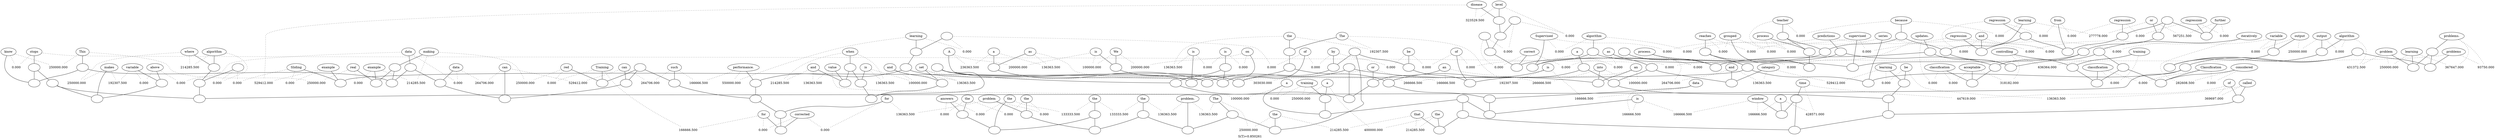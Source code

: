 graph "tree" {
label="S(T)=0.850261";
0 [label="This"];
1 [label="is"];
2 [label="called"];
3 [label="supervised"];
4 [label="learning"];
5 [label="because"];
6 [label="the"];
7 [label="process"];
8 [label="of"];
9 [label="learning"];
10 [label="an"];
11 [label="algorithm"];
12 [label="from"];
13 [label="a"];
14 [label="set"];
15 [label="of"];
16 [label="training"];
17 [label="data"];
18 [label="can"];
19 [label="be"];
20 [label="considered"];
21 [label="as"];
22 [label="a"];
23 [label="teacher"];
24 [label="controlling"];
25 [label="the"];
26 [label="learning"];
27 [label="process."];
28 [label="We"];
29 [label="know"];
30 [label="the"];
31 [label="correct"];
32 [label="answers"];
33 [label="the"];
34 [label="algorithm"];
35 [label="iteratively"];
36 [label="makes"];
37 [label="predictions"];
38 [label="on"];
39 [label="the"];
40 [label="training"];
41 [label="data"];
42 [label="and"];
43 [label="is"];
44 [label="corrected"];
45 [label="by"];
46 [label="making"];
47 [label="updates."];
48 [label="Training"];
49 [label="stops"];
50 [label="when"];
51 [label="the"];
52 [label="algorithm"];
53 [label="reaches"];
54 [label="an"];
55 [label="acceptable"];
56 [label="level"];
57 [label="of"];
58 [label="performance."];
59 [label="Supervised"];
60 [label="learning"];
61 [label="problems"];
62 [label="can"];
63 [label="be"];
64 [label="further"];
65 [label="grouped"];
66 [label="into"];
67 [label="regression"];
68 [label="and"];
69 [label="classification"];
70 [label="problems."];
71 [label="Classification"];
72 [label="The"];
73 [label="classification"];
74 [label="problem"];
75 [label="is"];
76 [label="that"];
77 [label="the"];
78 [label="output"];
79 [label="variable"];
80 [label="is"];
81 [label="a"];
82 [label="category"];
83 [label="for"];
84 [label="example"];
85 [label="red"];
86 [label="and"];
87 [label=""];
88 [label="or"];
89 [label=""];
90 [label="and"];
91 [label=""];
92 [label="disease"];
93 [label="regression"];
94 [label="A"];
95 [label="regression"];
96 [label="problem"];
97 [label="where"];
98 [label="the"];
99 [label="output"];
100 [label="variable"];
101 [label="is"];
102 [label="a"];
103 [label="real"];
104 [label="value"];
105 [label="such"];
106 [label="as"];
107 [label=""];
108 [label="or"];
109 [label=""];
110 [label="The"];
111 [label="above"];
112 [label="example"];
113 [label="is"];
114 [label="a"];
115 [label="regression"];
116 [label="problem."];
117 [label="Sliding"];
118 [label="window"];
119 [label="for"];
120 [label="time"];
121 [label="series"];
122 [label="data"];
123 [label=""];
124 [label=""];
125 [label=""];
126 [label=""];
127 [label=""];
128 [label=""];
129 [label=""];
130 [label=""];
131 [label=""];
132 [label=""];
133 [label=""];
134 [label=""];
135 [label=""];
136 [label=""];
137 [label=""];
138 [label=""];
139 [label=""];
140 [label=""];
141 [label=""];
142 [label=""];
143 [label=""];
144 [label=""];
145 [label=""];
146 [label=""];
147 [label=""];
148 [label=""];
149 [label=""];
150 [label=""];
151 [label=""];
152 [label=""];
153 [label=""];
154 [label=""];
155 [label=""];
156 [label=""];
157 [label=""];
158 [label=""];
159 [label=""];
160 [label=""];
161 [label=""];
162 [label=""];
163 [label=""];
164 [label=""];
165 [label=""];
166 [label=""];
167 [label=""];
168 [label=""];
169 [label=""];
170 [label=""];
171 [label=""];
172 [label=""];
173 [label=""];
174 [label=""];
175 [label=""];
176 [label=""];
177 [label=""];
178 [label=""];
179 [label=""];
180 [label=""];
181 [label=""];
182 [label=""];
183 [label=""];
184 [label=""];
185 [label=""];
186 [label=""];
187 [label=""];
188 [label=""];
189 [label=""];
190 [label=""];
191 [label=""];
192 [label=""];
193 [label=""];
194 [label=""];
195 [label=""];
196 [label=""];
197 [label=""];
198 [label=""];
199 [label=""];
200 [label=""];
201 [label=""];
202 [label=""];
203 [label=""];
204 [label=""];
205 [label=""];
206 [label=""];
207 [label=""];
208 [label=""];
209 [label=""];
210 [label=""];
211 [label=""];
212 [label=""];
213 [label=""];
214 [label=""];
215 [label=""];
216 [label=""];
217 [label=""];
218 [label=""];
219 [label=""];
220 [label=""];
221 [label=""];
222 [label=""];
223 [label=""];
224 [label=""];
225 [label=""];
226 [label=""];
227 [label=""];
228 [label=""];
229 [label=""];
230 [label=""];
231 [label=""];
232 [label=""];
233 [label=""];
234 [label=""];
235 [label=""];
236 [label=""];
237 [label=""];
238 [label=""];
239 [label=""];
240 [label=""];
241 [label=""];
242 [label=""];
243 [label=""];
0 -- 131 [weight="2"];
1 -- 152 [weight="2"];
2 -- 136 [weight="2"];
3 -- 219 [weight="2"];
4 -- 144 [weight="2"];
5 -- 182 [weight="2"];
6 -- 199 [weight="2"];
7 -- 164 [weight="2"];
8 -- 136 [weight="2"];
9 -- 185 [weight="2"];
10 -- 224 [weight="2"];
11 -- 176 [weight="2"];
12 -- 192 [weight="2"];
13 -- 156 [weight="2"];
14 -- 174 [weight="2"];
15 -- 228 [weight="2"];
16 -- 167 [weight="2"];
17 -- 191 [weight="2"];
18 -- 181 [weight="2"];
19 -- 142 [weight="2"];
20 -- 160 [weight="2"];
21 -- 147 [weight="2"];
22 -- 189 [weight="2"];
23 -- 159 [weight="2"];
24 -- 167 [weight="2"];
25 -- 209 [weight="2"];
26 -- 188 [weight="2"];
27 -- 223 [weight="2"];
28 -- 227 [weight="2"];
29 -- 197 [weight="2"];
30 -- 243 [weight="2"];
31 -- 238 [weight="2"];
32 -- 172 [weight="2"];
33 -- 172 [weight="2"];
34 -- 138 [weight="2"];
35 -- 123 [weight="2"];
36 -- 242 [weight="2"];
37 -- 132 [weight="2"];
38 -- 235 [weight="2"];
39 -- 236 [weight="2"];
40 -- 171 [weight="2"];
41 -- 204 [weight="2"];
42 -- 168 [weight="2"];
43 -- 175 [weight="2"];
44 -- 232 [weight="2"];
45 -- 215 [weight="2"];
46 -- 200 [weight="2"];
47 -- 216 [weight="2"];
48 -- 234 [weight="2"];
49 -- 165 [weight="2"];
50 -- 128 [weight="2"];
51 -- 225 [weight="2"];
52 -- 141 [weight="2"];
53 -- 124 [weight="2"];
54 -- 190 [weight="2"];
55 -- 193 [weight="2"];
56 -- 139 [weight="2"];
57 -- 214 [weight="2"];
58 -- 150 [weight="2"];
59 -- 186 [weight="2"];
60 -- 127 [weight="2"];
61 -- 194 [weight="2"];
62 -- 231 [weight="2"];
63 -- 144 [weight="2"];
64 -- 146 [weight="2"];
65 -- 229 [weight="2"];
66 -- 224 [weight="2"];
67 -- 177 [weight="2"];
68 -- 213 [weight="2"];
69 -- 193 [weight="2"];
70 -- 126 [weight="2"];
71 -- 160 [weight="2"];
72 -- 134 [weight="2"];
73 -- 195 [weight="2"];
74 -- 225 [weight="2"];
75 -- 161 [weight="2"];
76 -- 243 [weight="2"];
77 -- 237 [weight="2"];
78 -- 158 [weight="2"];
79 -- 158 [weight="2"];
80 -- 227 [weight="2"];
81 -- 217 [weight="2"];
82 -- 168 [weight="2"];
83 -- 232 [weight="2"];
84 -- 226 [weight="2"];
85 -- 234 [weight="2"];
86 -- 221 [weight="2"];
87 -- 202 [weight="2"];
88 -- 190 [weight="2"];
89 -- 187 [weight="2"];
90 -- 174 [weight="2"];
91 -- 127 [weight="2"];
92 -- 139 [weight="2"];
93 -- 146 [weight="2"];
94 -- 198 [weight="2"];
95 -- 213 [weight="2"];
96 -- 188 [weight="2"];
97 -- 141 [weight="2"];
98 -- 134 [weight="2"];
99 -- 138 [weight="2"];
100 -- 149 [weight="2"];
101 -- 162 [weight="2"];
102 -- 171 [weight="2"];
103 -- 226 [weight="2"];
104 -- 221 [weight="2"];
105 -- 153 [weight="2"];
106 -- 189 [weight="2"];
107 -- 196 [weight="2"];
108 -- 163 [weight="2"];
109 -- 223 [weight="2"];
110 -- 170 [weight="2"];
111 -- 149 [weight="2"];
112 -- 218 [weight="2"];
113 -- 207 [weight="2"];
114 -- 239 [weight="2"];
115 -- 137 [weight="2"];
116 -- 240 [weight="2"];
117 -- 218 [weight="2"];
118 -- 239 [weight="2"];
119 -- 205 [weight="2"];
120 -- 133 [weight="2"];
121 -- 183 [weight="2"];
122 -- 178 [weight="2"];
123 -- 145 [weight="2"];
123 -- 157 [weight="2"];
124 -- 155 [weight="2"];
124 -- 229 [weight="2"];
125 -- 142 [weight="2"];
125 -- 215 [weight="2"];
125 -- 237 [weight="2"];
126 -- 188 [weight="2"];
126 -- 194 [weight="2"];
127 -- 130 [weight="2"];
128 -- 175 [weight="2"];
128 -- 221 [weight="2"];
129 -- 198 [weight="2"];
129 -- 208 [weight="2"];
129 -- 224 [weight="2"];
130 -- 150 [weight="2"];
130 -- 228 [weight="2"];
131 -- 197 [weight="2"];
131 -- 212 [weight="2"];
132 -- 157 [weight="2"];
132 -- 186 [weight="2"];
133 -- 222 [weight="2"];
133 -- 239 [weight="2"];
134 -- 151 [weight="2"];
135 -- 152 [weight="2"];
135 -- 173 [weight="2"];
135 -- 179 [weight="2"];
136 -- 211 [weight="2"];
137 -- 192 [weight="2"];
137 -- 213 [weight="2"];
138 -- 201 [weight="2"];
139 -- 187 [weight="2"];
140 -- 146 [weight="2"];
140 -- 163 [weight="2"];
140 -- 177 [weight="2"];
141 -- 202 [weight="2"];
142 -- 214 [weight="2"];
143 -- 154 [weight="2"];
143 -- 194 [weight="2"];
143 -- 201 [weight="2"];
144 -- 203 [weight="2"];
145 -- 160 [weight="2"];
145 -- 195 [weight="2"];
147 -- 166 [weight="2"];
147 -- 168 [weight="2"];
148 -- 153 [weight="2"];
148 -- 181 [weight="2"];
148 -- 234 [weight="2"];
149 -- 242 [weight="2"];
150 -- 180 [weight="2"];
151 -- 152 [weight="2"];
151 -- 161 [weight="2"];
153 -- 180 [weight="2"];
154 -- 183 [weight="2"];
154 -- 233 [weight="2"];
155 -- 183 [weight="2"];
155 -- 218 [weight="2"];
156 -- 166 [weight="2"];
156 -- 214 [weight="2"];
157 -- 193 [weight="2"];
158 -- 201 [weight="2"];
159 -- 164 [weight="2"];
159 -- 220 [weight="2"];
161 -- 178 [weight="2"];
162 -- 173 [weight="2"];
162 -- 235 [weight="2"];
163 -- 184 [weight="2"];
164 -- 229 [weight="2"];
165 -- 197 [weight="2"];
165 -- 210 [weight="2"];
166 -- 203 [weight="2"];
167 -- 195 [weight="2"];
169 -- 206 [weight="2"];
169 -- 207 [weight="2"];
169 -- 217 [weight="2"];
170 -- 237 [weight="2"];
170 -- 240 [weight="2"];
171 -- 217 [weight="2"];
172 -- 209 [weight="2"];
173 -- 208 [weight="2"];
174 -- 179 [weight="2"];
175 -- 179 [weight="2"];
176 -- 186 [weight="2"];
176 -- 219 [weight="2"];
177 -- 192 [weight="2"];
178 -- 207 [weight="2"];
180 -- 205 [weight="2"];
181 -- 231 [weight="2"];
182 -- 185 [weight="2"];
182 -- 220 [weight="2"];
184 -- 219 [weight="2"];
184 -- 230 [weight="2"];
185 -- 230 [weight="2"];
187 -- 196 [weight="2"];
189 -- 198 [weight="2"];
190 -- 208 [weight="2"];
191 -- 204 [weight="2"];
191 -- 212 [weight="2"];
196 -- 238 [weight="2"];
199 -- 209 [weight="2"];
199 -- 241 [weight="2"];
200 -- 212 [weight="2"];
200 -- 226 [weight="2"];
202 -- 233 [weight="2"];
203 -- 211 [weight="2"];
204 -- 231 [weight="2"];
205 -- 232 [weight="2"];
206 -- 222 [weight="2"];
206 -- 243 [weight="2"];
210 -- 233 [weight="2"];
210 -- 242 [weight="2"];
211 -- 222 [weight="2"];
215 -- 228 [weight="2"];
216 -- 223 [weight="2"];
216 -- 230 [weight="2"];
220 -- 238 [weight="2"];
225 -- 241 [weight="2"];
227 -- 235 [weight="2"];
236 -- 240 [weight="2"];
236 -- 241 [weight="2"];
0 -- 10244 [style="dotted"];
103 -- 10244 [style="dotted"];
10244 [label="250000.000",color="white"];
103 -- 10245 [style="dotted"];
84 -- 10245 [style="dotted"];
10245 [label="0.000",color="white"];
84 -- 10246 [style="dotted"];
46 -- 10246 [style="dotted"];
10246 [label="214285.500",color="white"];
46 -- 10247 [style="dotted"];
85 -- 10247 [style="dotted"];
10247 [label="250000.000",color="white"];
85 -- 10248 [style="dotted"];
48 -- 10248 [style="dotted"];
10248 [label="0.000",color="white"];
48 -- 10249 [style="dotted"];
83 -- 10249 [style="dotted"];
10249 [label="166666.500",color="white"];
83 -- 10250 [style="dotted"];
44 -- 10250 [style="dotted"];
10250 [label="0.000",color="white"];
44 -- 10251 [style="dotted"];
119 -- 10251 [style="dotted"];
10251 [label="0.000",color="white"];
119 -- 10252 [style="dotted"];
74 -- 10252 [style="dotted"];
10252 [label="136363.500",color="white"];
74 -- 10253 [style="dotted"];
51 -- 10253 [style="dotted"];
10253 [label="0.000",color="white"];
51 -- 10254 [style="dotted"];
33 -- 10254 [style="dotted"];
10254 [label="0.000",color="white"];
33 -- 10255 [style="dotted"];
32 -- 10255 [style="dotted"];
10255 [label="0.000",color="white"];
32 -- 10256 [style="dotted"];
25 -- 10256 [style="dotted"];
10256 [label="0.000",color="white"];
25 -- 10257 [style="dotted"];
6 -- 10257 [style="dotted"];
10257 [label="133333.500",color="white"];
6 -- 10258 [style="dotted"];
39 -- 10258 [style="dotted"];
10258 [label="133333.500",color="white"];
39 -- 10259 [style="dotted"];
116 -- 10259 [style="dotted"];
10259 [label="136363.500",color="white"];
116 -- 10260 [style="dotted"];
110 -- 10260 [style="dotted"];
10260 [label="136363.500",color="white"];
110 -- 10261 [style="dotted"];
77 -- 10261 [style="dotted"];
10261 [label="250000.000",color="white"];
77 -- 10262 [style="dotted"];
76 -- 10262 [style="dotted"];
10262 [label="214285.500",color="white"];
76 -- 10263 [style="dotted"];
30 -- 10263 [style="dotted"];
10263 [label="214285.500",color="white"];
30 -- 10264 [style="dotted"];
102 -- 10264 [style="dotted"];
10264 [label="400000.000",color="white"];
102 -- 10265 [style="dotted"];
40 -- 10265 [style="dotted"];
10265 [label="250000.000",color="white"];
40 -- 10266 [style="dotted"];
81 -- 10266 [style="dotted"];
10266 [label="0.000",color="white"];
81 -- 10267 [style="dotted"];
104 -- 10267 [style="dotted"];
10267 [label="100000.000",color="white"];
104 -- 10268 [style="dotted"];
86 -- 10268 [style="dotted"];
10268 [label="136363.500",color="white"];
86 -- 10269 [style="dotted"];
50 -- 10269 [style="dotted"];
10269 [label="214285.500",color="white"];
50 -- 10270 [style="dotted"];
43 -- 10270 [style="dotted"];
10270 [label="136363.500",color="white"];
43 -- 10271 [style="dotted"];
90 -- 10271 [style="dotted"];
10271 [label="100000.000",color="white"];
90 -- 10272 [style="dotted"];
14 -- 10272 [style="dotted"];
10272 [label="136363.500",color="white"];
14 -- 10273 [style="dotted"];
88 -- 10273 [style="dotted"];
10273 [label="303030.000",color="white"];
88 -- 10274 [style="dotted"];
54 -- 10274 [style="dotted"];
10274 [label="166666.500",color="white"];
54 -- 10275 [style="dotted"];
66 -- 10275 [style="dotted"];
10275 [label="266666.500",color="white"];
66 -- 10276 [style="dotted"];
10 -- 10276 [style="dotted"];
10276 [label="100000.000",color="white"];
10 -- 10277 [style="dotted"];
106 -- 10277 [style="dotted"];
10277 [label="266666.500",color="white"];
106 -- 10278 [style="dotted"];
22 -- 10278 [style="dotted"];
10278 [label="136363.500",color="white"];
22 -- 10279 [style="dotted"];
94 -- 10279 [style="dotted"];
10279 [label="236363.500",color="white"];
94 -- 10280 [style="dotted"];
80 -- 10280 [style="dotted"];
10280 [label="200000.000",color="white"];
80 -- 10281 [style="dotted"];
28 -- 10281 [style="dotted"];
10281 [label="100000.000",color="white"];
28 -- 10282 [style="dotted"];
38 -- 10282 [style="dotted"];
10282 [label="200000.000",color="white"];
38 -- 10283 [style="dotted"];
101 -- 10283 [style="dotted"];
10283 [label="0.000",color="white"];
101 -- 10284 [style="dotted"];
1 -- 10284 [style="dotted"];
10284 [label="0.000",color="white"];
1 -- 10285 [style="dotted"];
98 -- 10285 [style="dotted"];
10285 [label="136363.500",color="white"];
98 -- 10286 [style="dotted"];
72 -- 10286 [style="dotted"];
10286 [label="192307.500",color="white"];
72 -- 10287 [style="dotted"];
75 -- 10287 [style="dotted"];
10287 [label="192307.500",color="white"];
75 -- 10288 [style="dotted"];
122 -- 10288 [style="dotted"];
10288 [label="166666.500",color="white"];
122 -- 10289 [style="dotted"];
113 -- 10289 [style="dotted"];
10289 [label="166666.500",color="white"];
113 -- 10290 [style="dotted"];
118 -- 10290 [style="dotted"];
10290 [label="166666.500",color="white"];
118 -- 10291 [style="dotted"];
114 -- 10291 [style="dotted"];
10291 [label="166666.500",color="white"];
114 -- 10292 [style="dotted"];
120 -- 10292 [style="dotted"];
10292 [label="428571.000",color="white"];
120 -- 10293 [style="dotted"];
8 -- 10293 [style="dotted"];
10293 [label="447619.000",color="white"];
8 -- 10294 [style="dotted"];
2 -- 10294 [style="dotted"];
10294 [label="369697.000",color="white"];
2 -- 10295 [style="dotted"];
63 -- 10295 [style="dotted"];
10295 [label="136363.500",color="white"];
63 -- 10296 [style="dotted"];
4 -- 10296 [style="dotted"];
10296 [label="0.000",color="white"];
4 -- 10297 [style="dotted"];
82 -- 10297 [style="dotted"];
10297 [label="529412.000",color="white"];
82 -- 10298 [style="dotted"];
42 -- 10298 [style="dotted"];
10298 [label="136363.500",color="white"];
42 -- 10299 [style="dotted"];
21 -- 10299 [style="dotted"];
10299 [label="264706.000",color="white"];
21 -- 10300 [style="dotted"];
13 -- 10300 [style="dotted"];
10300 [label="0.000",color="white"];
13 -- 10301 [style="dotted"];
57 -- 10301 [style="dotted"];
10301 [label="0.000",color="white"];
57 -- 10302 [style="dotted"];
19 -- 10302 [style="dotted"];
10302 [label="0.000",color="white"];
19 -- 10303 [style="dotted"];
45 -- 10303 [style="dotted"];
10303 [label="0.000",color="white"];
45 -- 10304 [style="dotted"];
15 -- 10304 [style="dotted"];
10304 [label="0.000",color="white"];
15 -- 10305 [style="dotted"];
91 -- 10305 [style="dotted"];
10305 [label="0.000",color="white"];
91 -- 10306 [style="dotted"];
60 -- 10306 [style="dotted"];
10306 [label="0.000",color="white"];
60 -- 10307 [style="dotted"];
58 -- 10307 [style="dotted"];
10307 [label="550000.000",color="white"];
58 -- 10308 [style="dotted"];
105 -- 10308 [style="dotted"];
10308 [label="166666.500",color="white"];
105 -- 10309 [style="dotted"];
18 -- 10309 [style="dotted"];
10309 [label="264706.000",color="white"];
18 -- 10310 [style="dotted"];
62 -- 10310 [style="dotted"];
10310 [label="529412.000",color="white"];
62 -- 10311 [style="dotted"];
41 -- 10311 [style="dotted"];
10311 [label="264706.000",color="white"];
41 -- 10312 [style="dotted"];
17 -- 10312 [style="dotted"];
10312 [label="0.000",color="white"];
17 -- 10313 [style="dotted"];
111 -- 10313 [style="dotted"];
10313 [label="0.000",color="white"];
111 -- 10314 [style="dotted"];
100 -- 10314 [style="dotted"];
10314 [label="0.000",color="white"];
100 -- 10315 [style="dotted"];
36 -- 10315 [style="dotted"];
10315 [label="192307.500",color="white"];
36 -- 10316 [style="dotted"];
97 -- 10316 [style="dotted"];
10316 [label="250000.000",color="white"];
97 -- 10317 [style="dotted"];
52 -- 10317 [style="dotted"];
10317 [label="214285.500",color="white"];
52 -- 10318 [style="dotted"];
87 -- 10318 [style="dotted"];
10318 [label="0.000",color="white"];
87 -- 10319 [style="dotted"];
117 -- 10319 [style="dotted"];
10319 [label="0.000",color="white"];
117 -- 10320 [style="dotted"];
112 -- 10320 [style="dotted"];
10320 [label="0.000",color="white"];
112 -- 10321 [style="dotted"];
92 -- 10321 [style="dotted"];
10321 [label="529412.000",color="white"];
92 -- 10322 [style="dotted"];
56 -- 10322 [style="dotted"];
10322 [label="323529.500",color="white"];
56 -- 10323 [style="dotted"];
89 -- 10323 [style="dotted"];
10323 [label="0.000",color="white"];
89 -- 10324 [style="dotted"];
107 -- 10324 [style="dotted"];
10324 [label="0.000",color="white"];
107 -- 10325 [style="dotted"];
31 -- 10325 [style="dotted"];
10325 [label="0.000",color="white"];
31 -- 10326 [style="dotted"];
109 -- 10326 [style="dotted"];
10326 [label="0.000",color="white"];
109 -- 10327 [style="dotted"];
27 -- 10327 [style="dotted"];
10327 [label="0.000",color="white"];
27 -- 10328 [style="dotted"];
47 -- 10328 [style="dotted"];
10328 [label="0.000",color="white"];
47 -- 10329 [style="dotted"];
69 -- 10329 [style="dotted"];
10329 [label="0.000",color="white"];
69 -- 10330 [style="dotted"];
55 -- 10330 [style="dotted"];
10330 [label="0.000",color="white"];
55 -- 10331 [style="dotted"];
24 -- 10331 [style="dotted"];
10331 [label="318182.000",color="white"];
24 -- 10332 [style="dotted"];
16 -- 10332 [style="dotted"];
10332 [label="636364.000",color="white"];
16 -- 10333 [style="dotted"];
73 -- 10333 [style="dotted"];
10333 [label="0.000",color="white"];
73 -- 10334 [style="dotted"];
71 -- 10334 [style="dotted"];
10334 [label="0.000",color="white"];
71 -- 10335 [style="dotted"];
20 -- 10335 [style="dotted"];
10335 [label="0.000",color="white"];
20 -- 10336 [style="dotted"];
35 -- 10336 [style="dotted"];
10336 [label="282608.500",color="white"];
35 -- 10337 [style="dotted"];
37 -- 10337 [style="dotted"];
10337 [label="0.000",color="white"];
37 -- 10338 [style="dotted"];
59 -- 10338 [style="dotted"];
10338 [label="0.000",color="white"];
59 -- 10339 [style="dotted"];
11 -- 10339 [style="dotted"];
10339 [label="0.000",color="white"];
11 -- 10340 [style="dotted"];
3 -- 10340 [style="dotted"];
10340 [label="0.000",color="white"];
3 -- 10341 [style="dotted"];
95 -- 10341 [style="dotted"];
10341 [label="0.000",color="white"];
95 -- 10342 [style="dotted"];
68 -- 10342 [style="dotted"];
10342 [label="0.000",color="white"];
68 -- 10343 [style="dotted"];
115 -- 10343 [style="dotted"];
10343 [label="0.000",color="white"];
115 -- 10344 [style="dotted"];
12 -- 10344 [style="dotted"];
10344 [label="0.000",color="white"];
12 -- 10345 [style="dotted"];
67 -- 10345 [style="dotted"];
10345 [label="0.000",color="white"];
67 -- 10346 [style="dotted"];
93 -- 10346 [style="dotted"];
10346 [label="0.000",color="white"];
93 -- 10347 [style="dotted"];
64 -- 10347 [style="dotted"];
10347 [label="0.000",color="white"];
64 -- 10348 [style="dotted"];
108 -- 10348 [style="dotted"];
10348 [label="567251.500",color="white"];
108 -- 10349 [style="dotted"];
9 -- 10349 [style="dotted"];
10349 [label="277778.000",color="white"];
9 -- 10350 [style="dotted"];
5 -- 10350 [style="dotted"];
10350 [label="0.000",color="white"];
5 -- 10351 [style="dotted"];
23 -- 10351 [style="dotted"];
10351 [label="0.000",color="white"];
23 -- 10352 [style="dotted"];
7 -- 10352 [style="dotted"];
10352 [label="0.000",color="white"];
7 -- 10353 [style="dotted"];
65 -- 10353 [style="dotted"];
10353 [label="0.000",color="white"];
65 -- 10354 [style="dotted"];
53 -- 10354 [style="dotted"];
10354 [label="0.000",color="white"];
53 -- 10355 [style="dotted"];
121 -- 10355 [style="dotted"];
10355 [label="0.000",color="white"];
121 -- 10356 [style="dotted"];
79 -- 10356 [style="dotted"];
10356 [label="0.000",color="white"];
79 -- 10357 [style="dotted"];
78 -- 10357 [style="dotted"];
10357 [label="0.000",color="white"];
78 -- 10358 [style="dotted"];
99 -- 10358 [style="dotted"];
10358 [label="250000.000",color="white"];
99 -- 10359 [style="dotted"];
34 -- 10359 [style="dotted"];
10359 [label="0.000",color="white"];
34 -- 10360 [style="dotted"];
96 -- 10360 [style="dotted"];
10360 [label="431372.500",color="white"];
96 -- 10361 [style="dotted"];
26 -- 10361 [style="dotted"];
10361 [label="250000.000",color="white"];
26 -- 10362 [style="dotted"];
70 -- 10362 [style="dotted"];
10362 [label="367647.000",color="white"];
70 -- 10363 [style="dotted"];
61 -- 10363 [style="dotted"];
10363 [label="93750.000",color="white"];
61 -- 10364 [style="dotted"];
49 -- 10364 [style="dotted"];
10364 [label="0.000",color="white"];
49 -- 10365 [style="dotted"];
29 -- 10365 [style="dotted"];
10365 [label="0.000",color="white"];
29 -- 10366 [style="dotted"];
0 -- 10366 [style="dotted"];
10366 [label="250000.000",color="white"];
}
